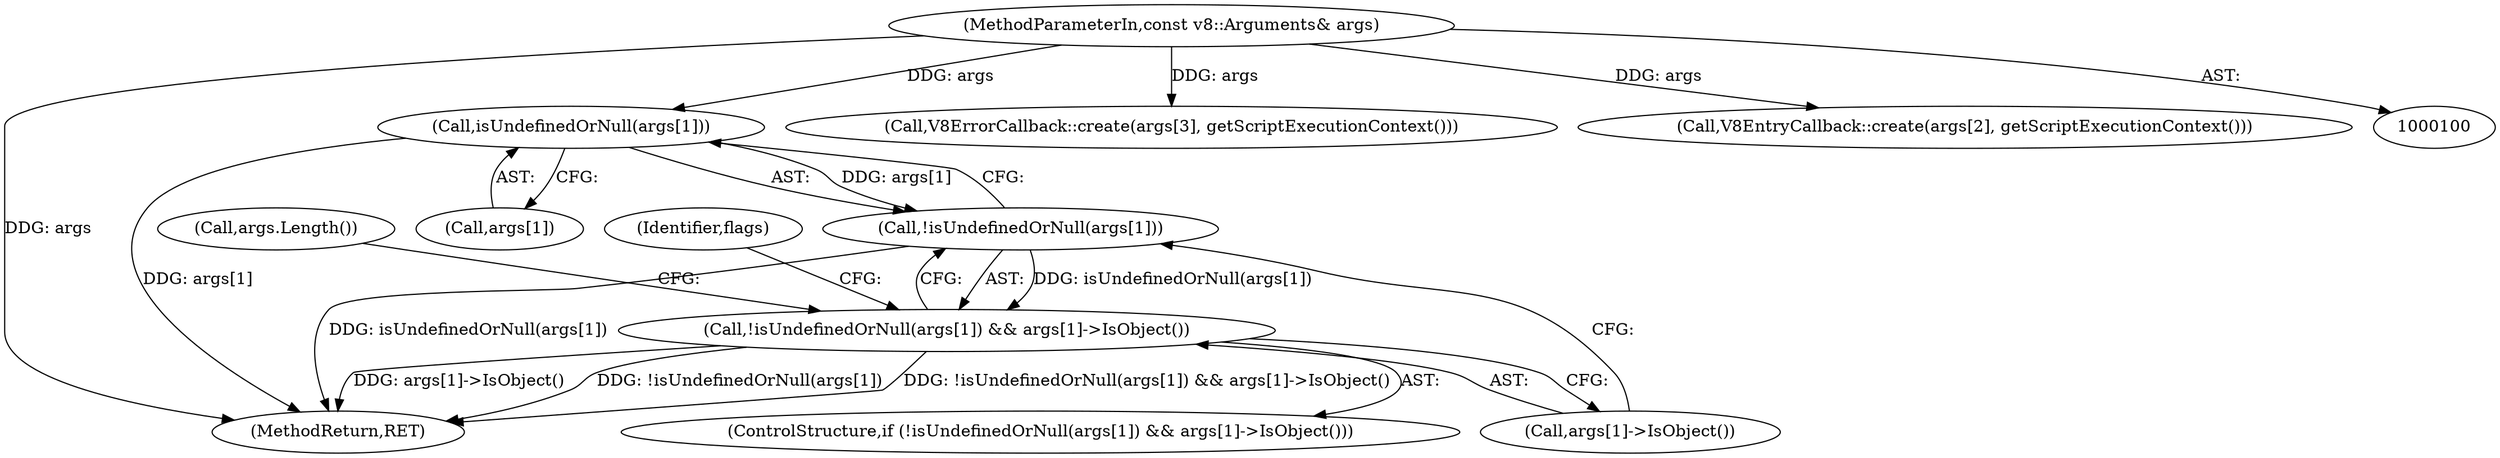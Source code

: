 digraph "0_Chrome_e9372a1bfd3588a80fcf49aa07321f0971dd6091_51@array" {
"1000128" [label="(Call,isUndefinedOrNull(args[1]))"];
"1000101" [label="(MethodParameterIn,const v8::Arguments& args)"];
"1000127" [label="(Call,!isUndefinedOrNull(args[1]))"];
"1000126" [label="(Call,!isUndefinedOrNull(args[1]) && args[1]->IsObject())"];
"1000128" [label="(Call,isUndefinedOrNull(args[1]))"];
"1000240" [label="(MethodReturn,RET)"];
"1000135" [label="(Identifier,flags)"];
"1000230" [label="(Call,V8ErrorCallback::create(args[3], getScriptExecutionContext()))"];
"1000125" [label="(ControlStructure,if (!isUndefinedOrNull(args[1]) && args[1]->IsObject()))"];
"1000101" [label="(MethodParameterIn,const v8::Arguments& args)"];
"1000204" [label="(Call,V8EntryCallback::create(args[2], getScriptExecutionContext()))"];
"1000129" [label="(Call,args[1])"];
"1000126" [label="(Call,!isUndefinedOrNull(args[1]) && args[1]->IsObject())"];
"1000127" [label="(Call,!isUndefinedOrNull(args[1]))"];
"1000132" [label="(Call,args[1]->IsObject())"];
"1000187" [label="(Call,args.Length())"];
"1000128" -> "1000127"  [label="AST: "];
"1000128" -> "1000129"  [label="CFG: "];
"1000129" -> "1000128"  [label="AST: "];
"1000127" -> "1000128"  [label="CFG: "];
"1000128" -> "1000240"  [label="DDG: args[1]"];
"1000128" -> "1000127"  [label="DDG: args[1]"];
"1000101" -> "1000128"  [label="DDG: args"];
"1000101" -> "1000100"  [label="AST: "];
"1000101" -> "1000240"  [label="DDG: args"];
"1000101" -> "1000204"  [label="DDG: args"];
"1000101" -> "1000230"  [label="DDG: args"];
"1000127" -> "1000126"  [label="AST: "];
"1000132" -> "1000127"  [label="CFG: "];
"1000126" -> "1000127"  [label="CFG: "];
"1000127" -> "1000240"  [label="DDG: isUndefinedOrNull(args[1])"];
"1000127" -> "1000126"  [label="DDG: isUndefinedOrNull(args[1])"];
"1000126" -> "1000125"  [label="AST: "];
"1000126" -> "1000132"  [label="CFG: "];
"1000132" -> "1000126"  [label="AST: "];
"1000135" -> "1000126"  [label="CFG: "];
"1000187" -> "1000126"  [label="CFG: "];
"1000126" -> "1000240"  [label="DDG: !isUndefinedOrNull(args[1])"];
"1000126" -> "1000240"  [label="DDG: !isUndefinedOrNull(args[1]) && args[1]->IsObject()"];
"1000126" -> "1000240"  [label="DDG: args[1]->IsObject()"];
}

